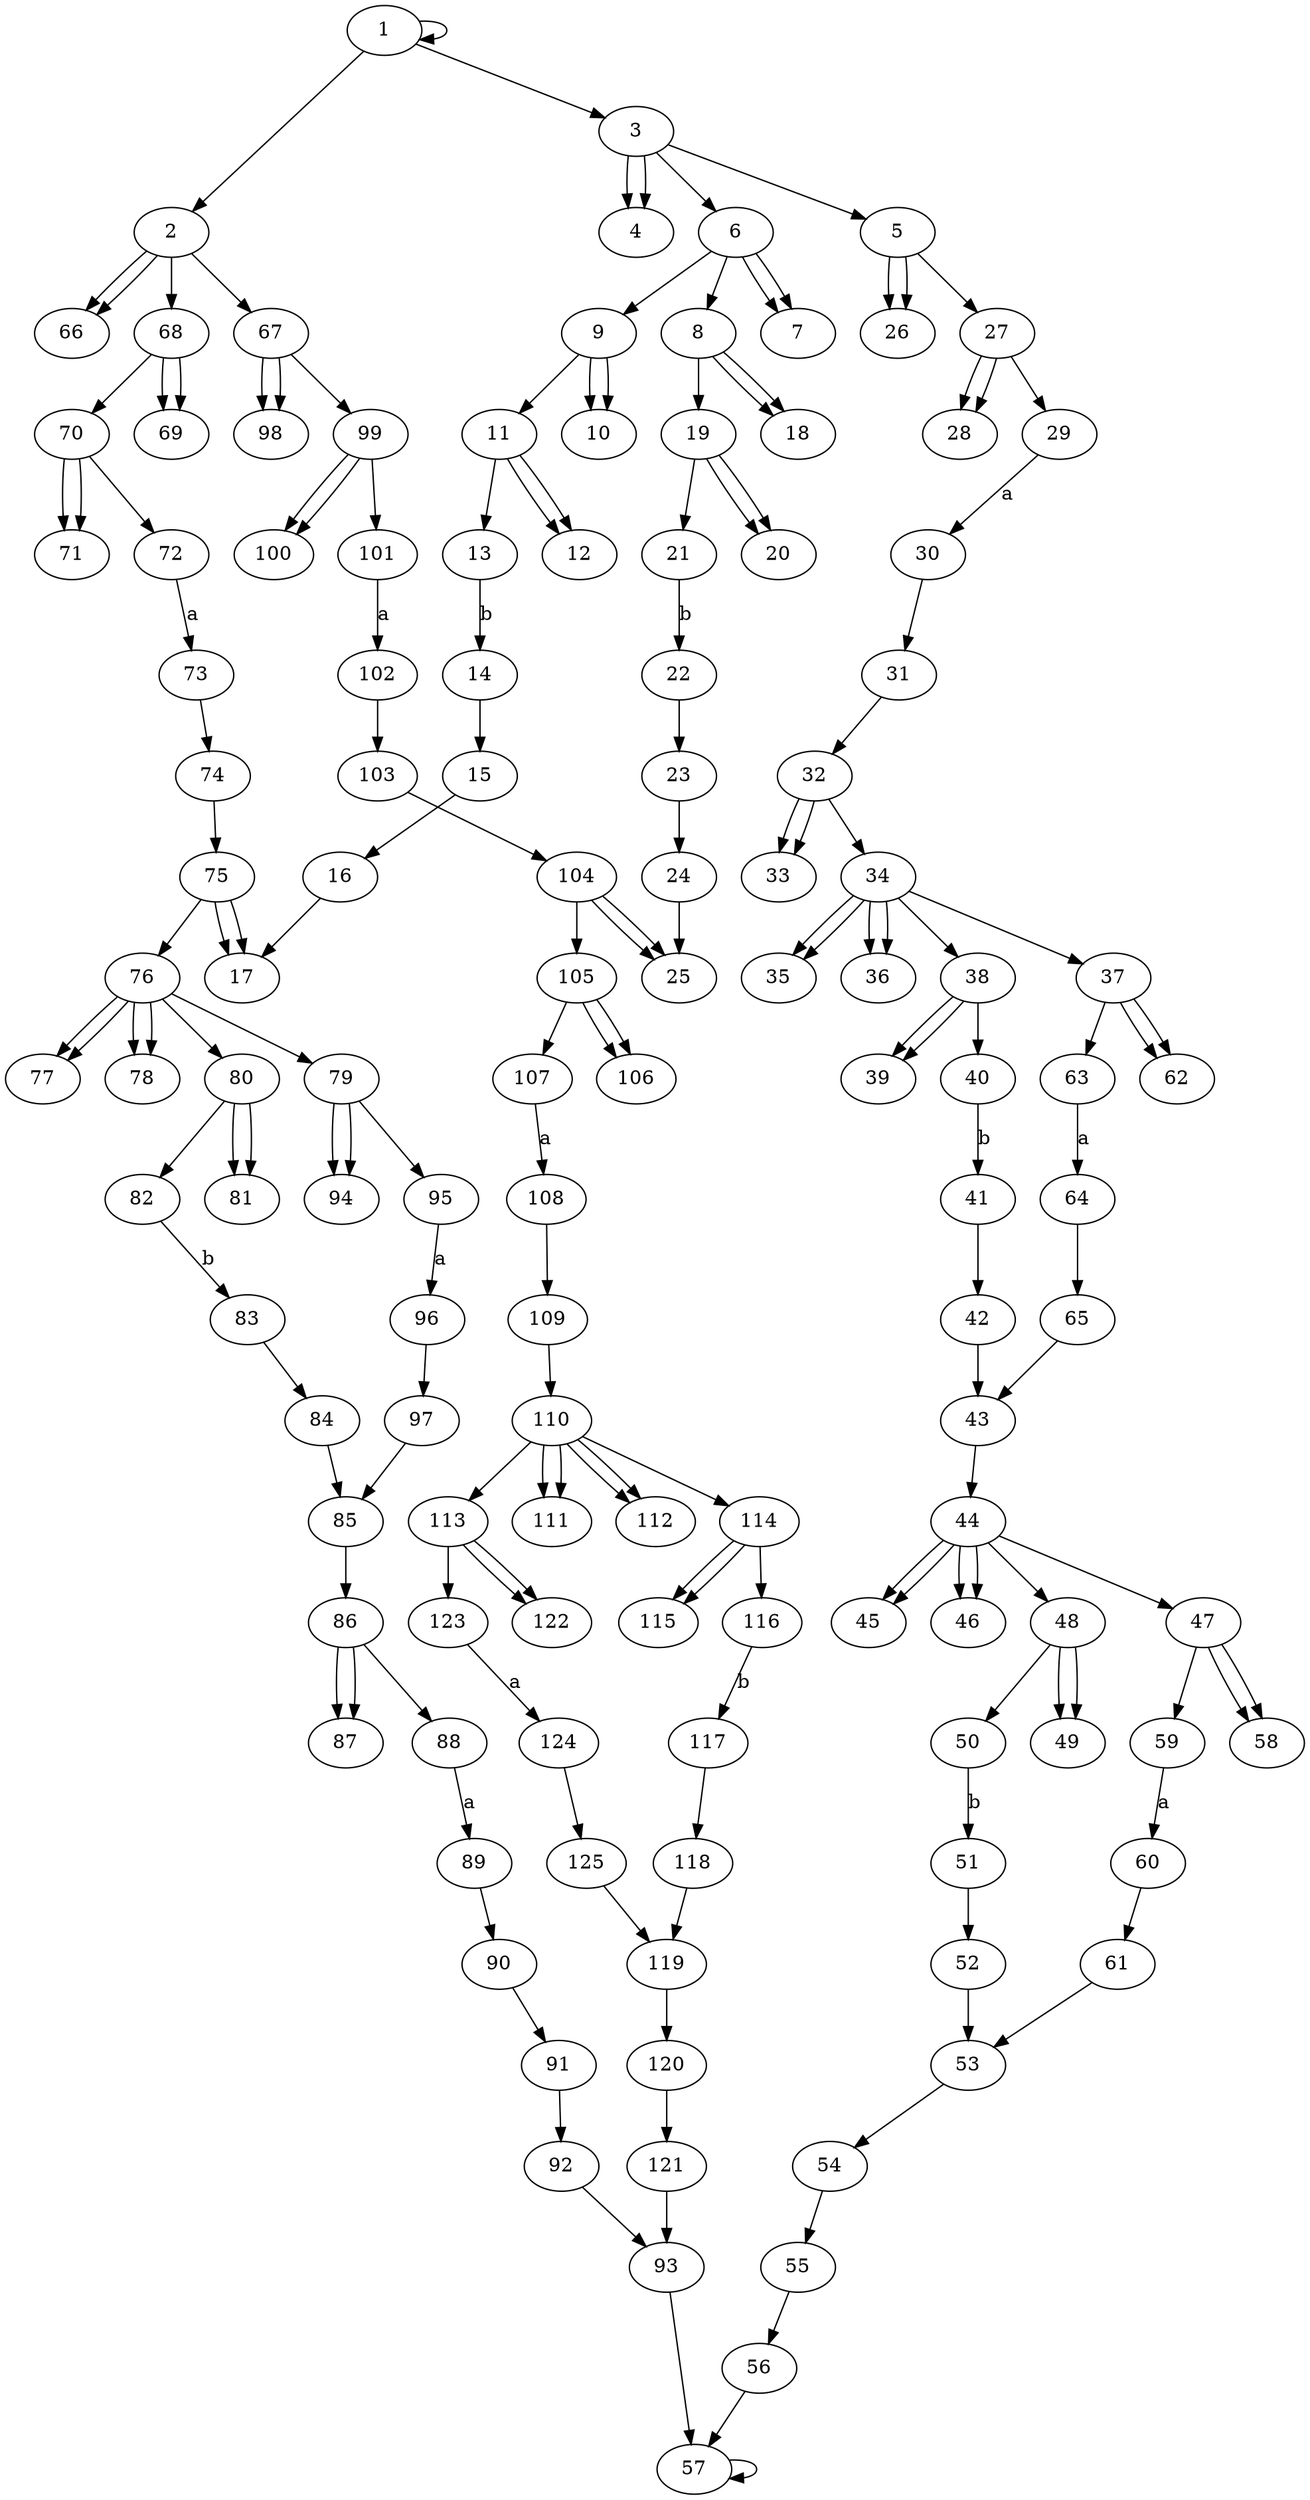 digraph G {
	node_1 [label="1"]
		node_1 -> node_1
		node_1 -> node_2
		node_1 -> node_3
	node_3 [label="3"]
		node_3 -> node_4
		node_3 -> node_4
		node_3 -> node_5
		node_3 -> node_6
	node_6 [label="6"]
		node_6 -> node_7
		node_6 -> node_7
		node_6 -> node_8
		node_6 -> node_9
	node_9 [label="9"]
		node_9 -> node_10
		node_9 -> node_10
		node_9 -> node_11
	node_11 [label="11"]
		node_11 -> node_12
		node_11 -> node_12
		node_11 -> node_13
	node_13 [label="13"]
		node_13 -> node_14[label = "b"]
	node_14 [label="14"]
		node_14 -> node_15
	node_15 [label="15"]
		node_15 -> node_16
	node_16 [label="16"]
		node_16 -> node_17
	node_17 [label="17"]
	node_12 [label="12"]
	node_10 [label="10"]
	node_8 [label="8"]
		node_8 -> node_18
		node_8 -> node_18
		node_8 -> node_19
	node_19 [label="19"]
		node_19 -> node_20
		node_19 -> node_20
		node_19 -> node_21
	node_21 [label="21"]
		node_21 -> node_22[label = "b"]
	node_22 [label="22"]
		node_22 -> node_23
	node_23 [label="23"]
		node_23 -> node_24
	node_24 [label="24"]
		node_24 -> node_25
	node_25 [label="25"]
	node_20 [label="20"]
	node_18 [label="18"]
	node_7 [label="7"]
	node_5 [label="5"]
		node_5 -> node_26
		node_5 -> node_26
		node_5 -> node_27
	node_27 [label="27"]
		node_27 -> node_28
		node_27 -> node_28
		node_27 -> node_29
	node_29 [label="29"]
		node_29 -> node_30[label = "a"]
	node_30 [label="30"]
		node_30 -> node_31
	node_31 [label="31"]
		node_31 -> node_32
	node_32 [label="32"]
		node_32 -> node_33
		node_32 -> node_33
		node_32 -> node_34
	node_34 [label="34"]
		node_34 -> node_35
		node_34 -> node_35
		node_34 -> node_36
		node_34 -> node_36
		node_34 -> node_37
		node_34 -> node_38
	node_38 [label="38"]
		node_38 -> node_39
		node_38 -> node_39
		node_38 -> node_40
	node_40 [label="40"]
		node_40 -> node_41[label = "b"]
	node_41 [label="41"]
		node_41 -> node_42
	node_42 [label="42"]
		node_42 -> node_43
	node_43 [label="43"]
		node_43 -> node_44
	node_44 [label="44"]
		node_44 -> node_45
		node_44 -> node_45
		node_44 -> node_46
		node_44 -> node_46
		node_44 -> node_47
		node_44 -> node_48
	node_48 [label="48"]
		node_48 -> node_49
		node_48 -> node_49
		node_48 -> node_50
	node_50 [label="50"]
		node_50 -> node_51[label = "b"]
	node_51 [label="51"]
		node_51 -> node_52
	node_52 [label="52"]
		node_52 -> node_53
	node_53 [label="53"]
		node_53 -> node_54
	node_54 [label="54"]
		node_54 -> node_55
	node_55 [label="55"]
		node_55 -> node_56
	node_56 [label="56"]
		node_56 -> node_57
	node_57 [label="57"]
		node_57 -> node_57
	node_49 [label="49"]
	node_47 [label="47"]
		node_47 -> node_58
		node_47 -> node_58
		node_47 -> node_59
	node_59 [label="59"]
		node_59 -> node_60[label = "a"]
	node_60 [label="60"]
		node_60 -> node_61
	node_61 [label="61"]
		node_61 -> node_53
	node_58 [label="58"]
	node_46 [label="46"]
	node_45 [label="45"]
	node_39 [label="39"]
	node_37 [label="37"]
		node_37 -> node_62
		node_37 -> node_62
		node_37 -> node_63
	node_63 [label="63"]
		node_63 -> node_64[label = "a"]
	node_64 [label="64"]
		node_64 -> node_65
	node_65 [label="65"]
		node_65 -> node_43
	node_62 [label="62"]
	node_36 [label="36"]
	node_35 [label="35"]
	node_33 [label="33"]
	node_28 [label="28"]
	node_26 [label="26"]
	node_4 [label="4"]
	node_2 [label="2"]
		node_2 -> node_66
		node_2 -> node_66
		node_2 -> node_67
		node_2 -> node_68
	node_68 [label="68"]
		node_68 -> node_69
		node_68 -> node_69
		node_68 -> node_70
	node_70 [label="70"]
		node_70 -> node_71
		node_70 -> node_71
		node_70 -> node_72
	node_72 [label="72"]
		node_72 -> node_73[label = "a"]
	node_73 [label="73"]
		node_73 -> node_74
	node_74 [label="74"]
		node_74 -> node_75
	node_75 [label="75"]
		node_75 -> node_17
		node_75 -> node_17
		node_75 -> node_76
	node_76 [label="76"]
		node_76 -> node_77
		node_76 -> node_77
		node_76 -> node_78
		node_76 -> node_78
		node_76 -> node_79
		node_76 -> node_80
	node_80 [label="80"]
		node_80 -> node_81
		node_80 -> node_81
		node_80 -> node_82
	node_82 [label="82"]
		node_82 -> node_83[label = "b"]
	node_83 [label="83"]
		node_83 -> node_84
	node_84 [label="84"]
		node_84 -> node_85
	node_85 [label="85"]
		node_85 -> node_86
	node_86 [label="86"]
		node_86 -> node_87
		node_86 -> node_87
		node_86 -> node_88
	node_88 [label="88"]
		node_88 -> node_89[label = "a"]
	node_89 [label="89"]
		node_89 -> node_90
	node_90 [label="90"]
		node_90 -> node_91
	node_91 [label="91"]
		node_91 -> node_92
	node_92 [label="92"]
		node_92 -> node_93
	node_93 [label="93"]
		node_93 -> node_57
	node_87 [label="87"]
	node_81 [label="81"]
	node_79 [label="79"]
		node_79 -> node_94
		node_79 -> node_94
		node_79 -> node_95
	node_95 [label="95"]
		node_95 -> node_96[label = "a"]
	node_96 [label="96"]
		node_96 -> node_97
	node_97 [label="97"]
		node_97 -> node_85
	node_94 [label="94"]
	node_78 [label="78"]
	node_77 [label="77"]
	node_71 [label="71"]
	node_69 [label="69"]
	node_67 [label="67"]
		node_67 -> node_98
		node_67 -> node_98
		node_67 -> node_99
	node_99 [label="99"]
		node_99 -> node_100
		node_99 -> node_100
		node_99 -> node_101
	node_101 [label="101"]
		node_101 -> node_102[label = "a"]
	node_102 [label="102"]
		node_102 -> node_103
	node_103 [label="103"]
		node_103 -> node_104
	node_104 [label="104"]
		node_104 -> node_25
		node_104 -> node_25
		node_104 -> node_105
	node_105 [label="105"]
		node_105 -> node_106
		node_105 -> node_106
		node_105 -> node_107
	node_107 [label="107"]
		node_107 -> node_108[label = "a"]
	node_108 [label="108"]
		node_108 -> node_109
	node_109 [label="109"]
		node_109 -> node_110
	node_110 [label="110"]
		node_110 -> node_111
		node_110 -> node_111
		node_110 -> node_112
		node_110 -> node_112
		node_110 -> node_113
		node_110 -> node_114
	node_114 [label="114"]
		node_114 -> node_115
		node_114 -> node_115
		node_114 -> node_116
	node_116 [label="116"]
		node_116 -> node_117[label = "b"]
	node_117 [label="117"]
		node_117 -> node_118
	node_118 [label="118"]
		node_118 -> node_119
	node_119 [label="119"]
		node_119 -> node_120
	node_120 [label="120"]
		node_120 -> node_121
	node_121 [label="121"]
		node_121 -> node_93
	node_115 [label="115"]
	node_113 [label="113"]
		node_113 -> node_122
		node_113 -> node_122
		node_113 -> node_123
	node_123 [label="123"]
		node_123 -> node_124[label = "a"]
	node_124 [label="124"]
		node_124 -> node_125
	node_125 [label="125"]
		node_125 -> node_119
	node_122 [label="122"]
	node_112 [label="112"]
	node_111 [label="111"]
	node_106 [label="106"]
	node_100 [label="100"]
	node_98 [label="98"]
	node_66 [label="66"]
}
